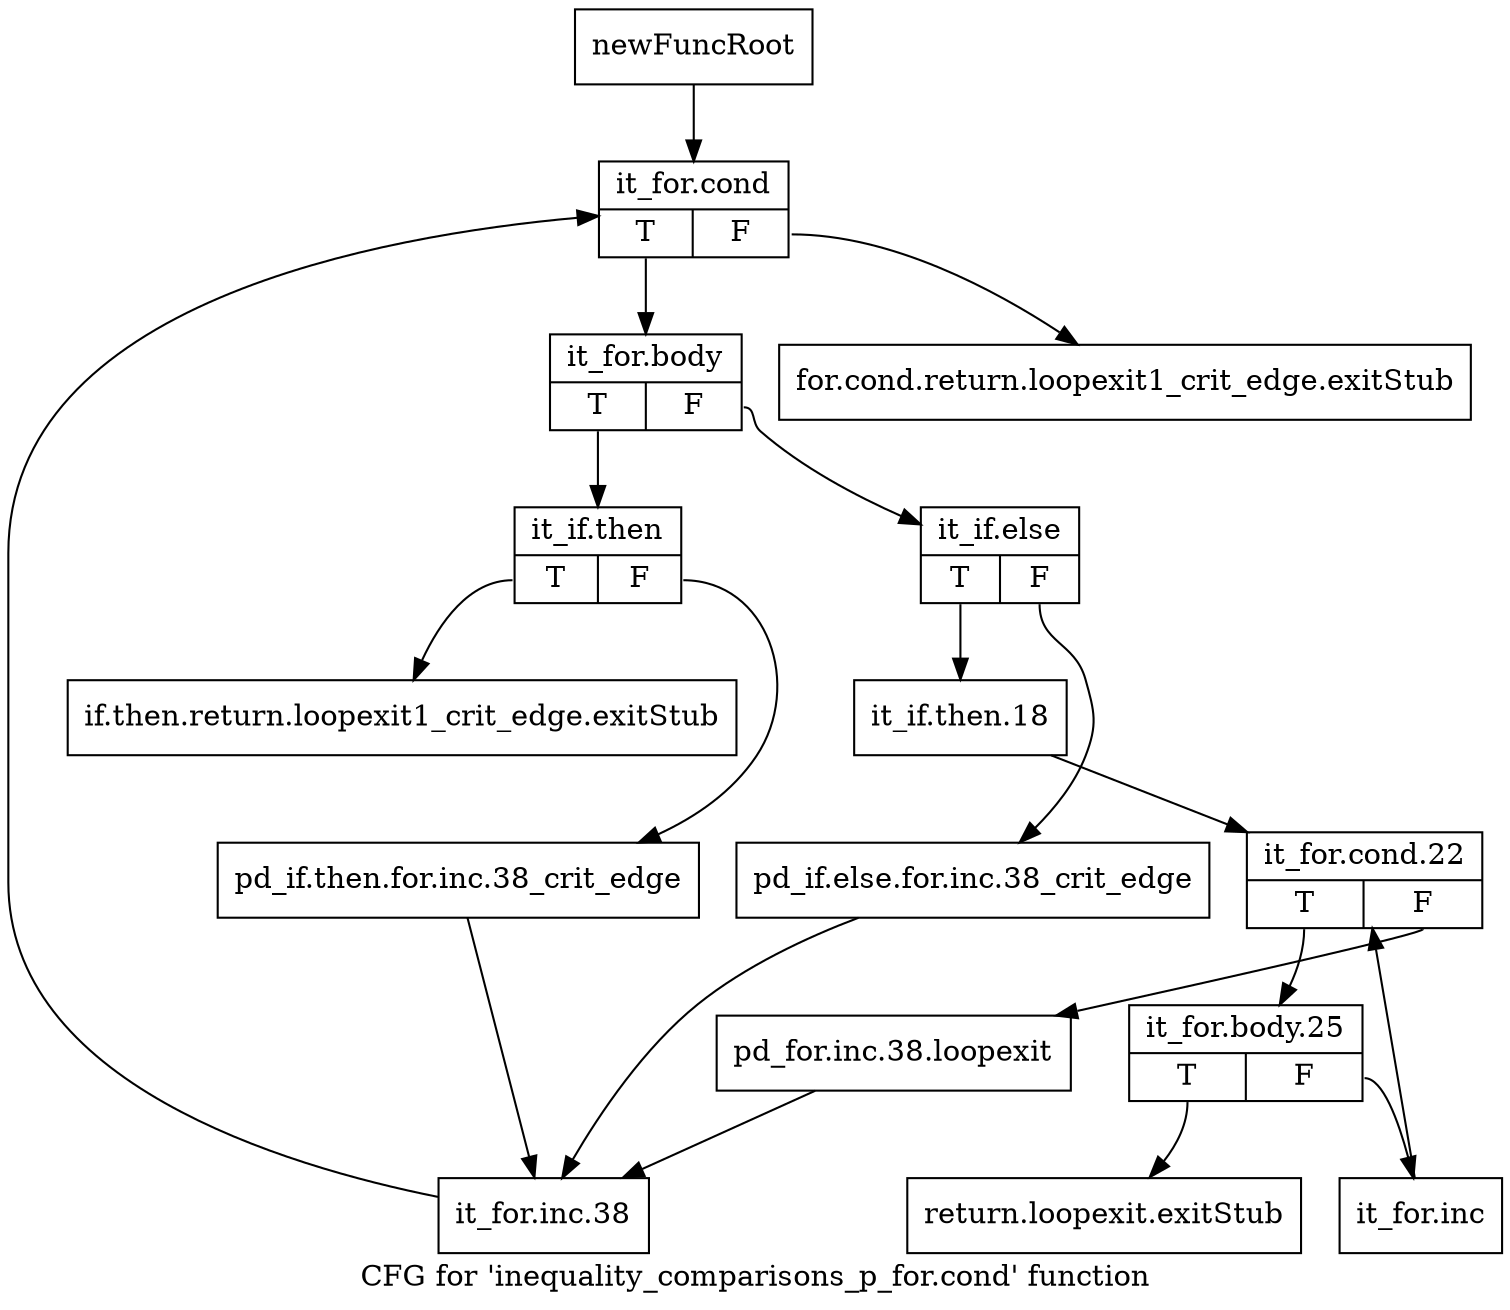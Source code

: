 digraph "CFG for 'inequality_comparisons_p_for.cond' function" {
	label="CFG for 'inequality_comparisons_p_for.cond' function";

	Node0xc113270 [shape=record,label="{newFuncRoot}"];
	Node0xc113270 -> Node0xc1133b0;
	Node0xc1132c0 [shape=record,label="{for.cond.return.loopexit1_crit_edge.exitStub}"];
	Node0xc113310 [shape=record,label="{return.loopexit.exitStub}"];
	Node0xc113360 [shape=record,label="{if.then.return.loopexit1_crit_edge.exitStub}"];
	Node0xc1133b0 [shape=record,label="{it_for.cond|{<s0>T|<s1>F}}"];
	Node0xc1133b0:s0 -> Node0xc113400;
	Node0xc1133b0:s1 -> Node0xc1132c0;
	Node0xc113400 [shape=record,label="{it_for.body|{<s0>T|<s1>F}}"];
	Node0xc113400:s0 -> Node0xc113ec0;
	Node0xc113400:s1 -> Node0xc113c90;
	Node0xc113c90 [shape=record,label="{it_if.else|{<s0>T|<s1>F}}"];
	Node0xc113c90:s0 -> Node0xc113d30;
	Node0xc113c90:s1 -> Node0xc113ce0;
	Node0xc113ce0 [shape=record,label="{pd_if.else.for.inc.38_crit_edge}"];
	Node0xc113ce0 -> Node0xc113f60;
	Node0xc113d30 [shape=record,label="{it_if.then.18}"];
	Node0xc113d30 -> Node0xc113d80;
	Node0xc113d80 [shape=record,label="{it_for.cond.22|{<s0>T|<s1>F}}"];
	Node0xc113d80:s0 -> Node0xc113e20;
	Node0xc113d80:s1 -> Node0xc113dd0;
	Node0xc113dd0 [shape=record,label="{pd_for.inc.38.loopexit}"];
	Node0xc113dd0 -> Node0xc113f60;
	Node0xc113e20 [shape=record,label="{it_for.body.25|{<s0>T|<s1>F}}"];
	Node0xc113e20:s0 -> Node0xc113310;
	Node0xc113e20:s1 -> Node0xc113e70;
	Node0xc113e70 [shape=record,label="{it_for.inc}"];
	Node0xc113e70 -> Node0xc113d80;
	Node0xc113ec0 [shape=record,label="{it_if.then|{<s0>T|<s1>F}}"];
	Node0xc113ec0:s0 -> Node0xc113360;
	Node0xc113ec0:s1 -> Node0xc113f10;
	Node0xc113f10 [shape=record,label="{pd_if.then.for.inc.38_crit_edge}"];
	Node0xc113f10 -> Node0xc113f60;
	Node0xc113f60 [shape=record,label="{it_for.inc.38}"];
	Node0xc113f60 -> Node0xc1133b0;
}
